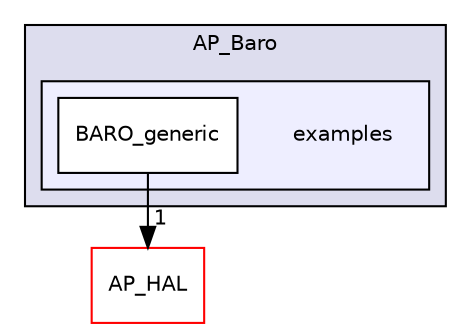 digraph "libraries/AP_Baro/examples" {
  compound=true
  node [ fontsize="10", fontname="Helvetica"];
  edge [ labelfontsize="10", labelfontname="Helvetica"];
  subgraph clusterdir_7db4a971a8c593e04169c3b474b45b25 {
    graph [ bgcolor="#ddddee", pencolor="black", label="AP_Baro" fontname="Helvetica", fontsize="10", URL="dir_7db4a971a8c593e04169c3b474b45b25.html"]
  subgraph clusterdir_e9345034112a6a53f04f8d6fd0bea8ab {
    graph [ bgcolor="#eeeeff", pencolor="black", label="" URL="dir_e9345034112a6a53f04f8d6fd0bea8ab.html"];
    dir_e9345034112a6a53f04f8d6fd0bea8ab [shape=plaintext label="examples"];
    dir_ad669d66ded219631295278c33df428f [shape=box label="BARO_generic" color="black" fillcolor="white" style="filled" URL="dir_ad669d66ded219631295278c33df428f.html"];
  }
  }
  dir_1cbc10423b2512b31103883361e0123b [shape=box label="AP_HAL" fillcolor="white" style="filled" color="red" URL="dir_1cbc10423b2512b31103883361e0123b.html"];
  dir_ad669d66ded219631295278c33df428f->dir_1cbc10423b2512b31103883361e0123b [headlabel="1", labeldistance=1.5 headhref="dir_000023_000046.html"];
}
